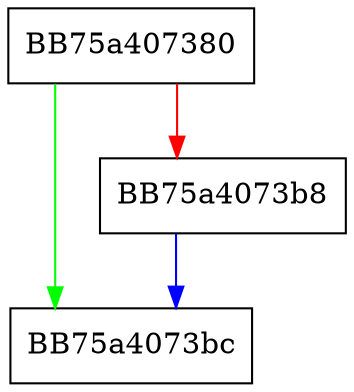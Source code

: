 digraph FileCollection {
  node [shape="box"];
  graph [splines=ortho];
  BB75a407380 -> BB75a4073bc [color="green"];
  BB75a407380 -> BB75a4073b8 [color="red"];
  BB75a4073b8 -> BB75a4073bc [color="blue"];
}